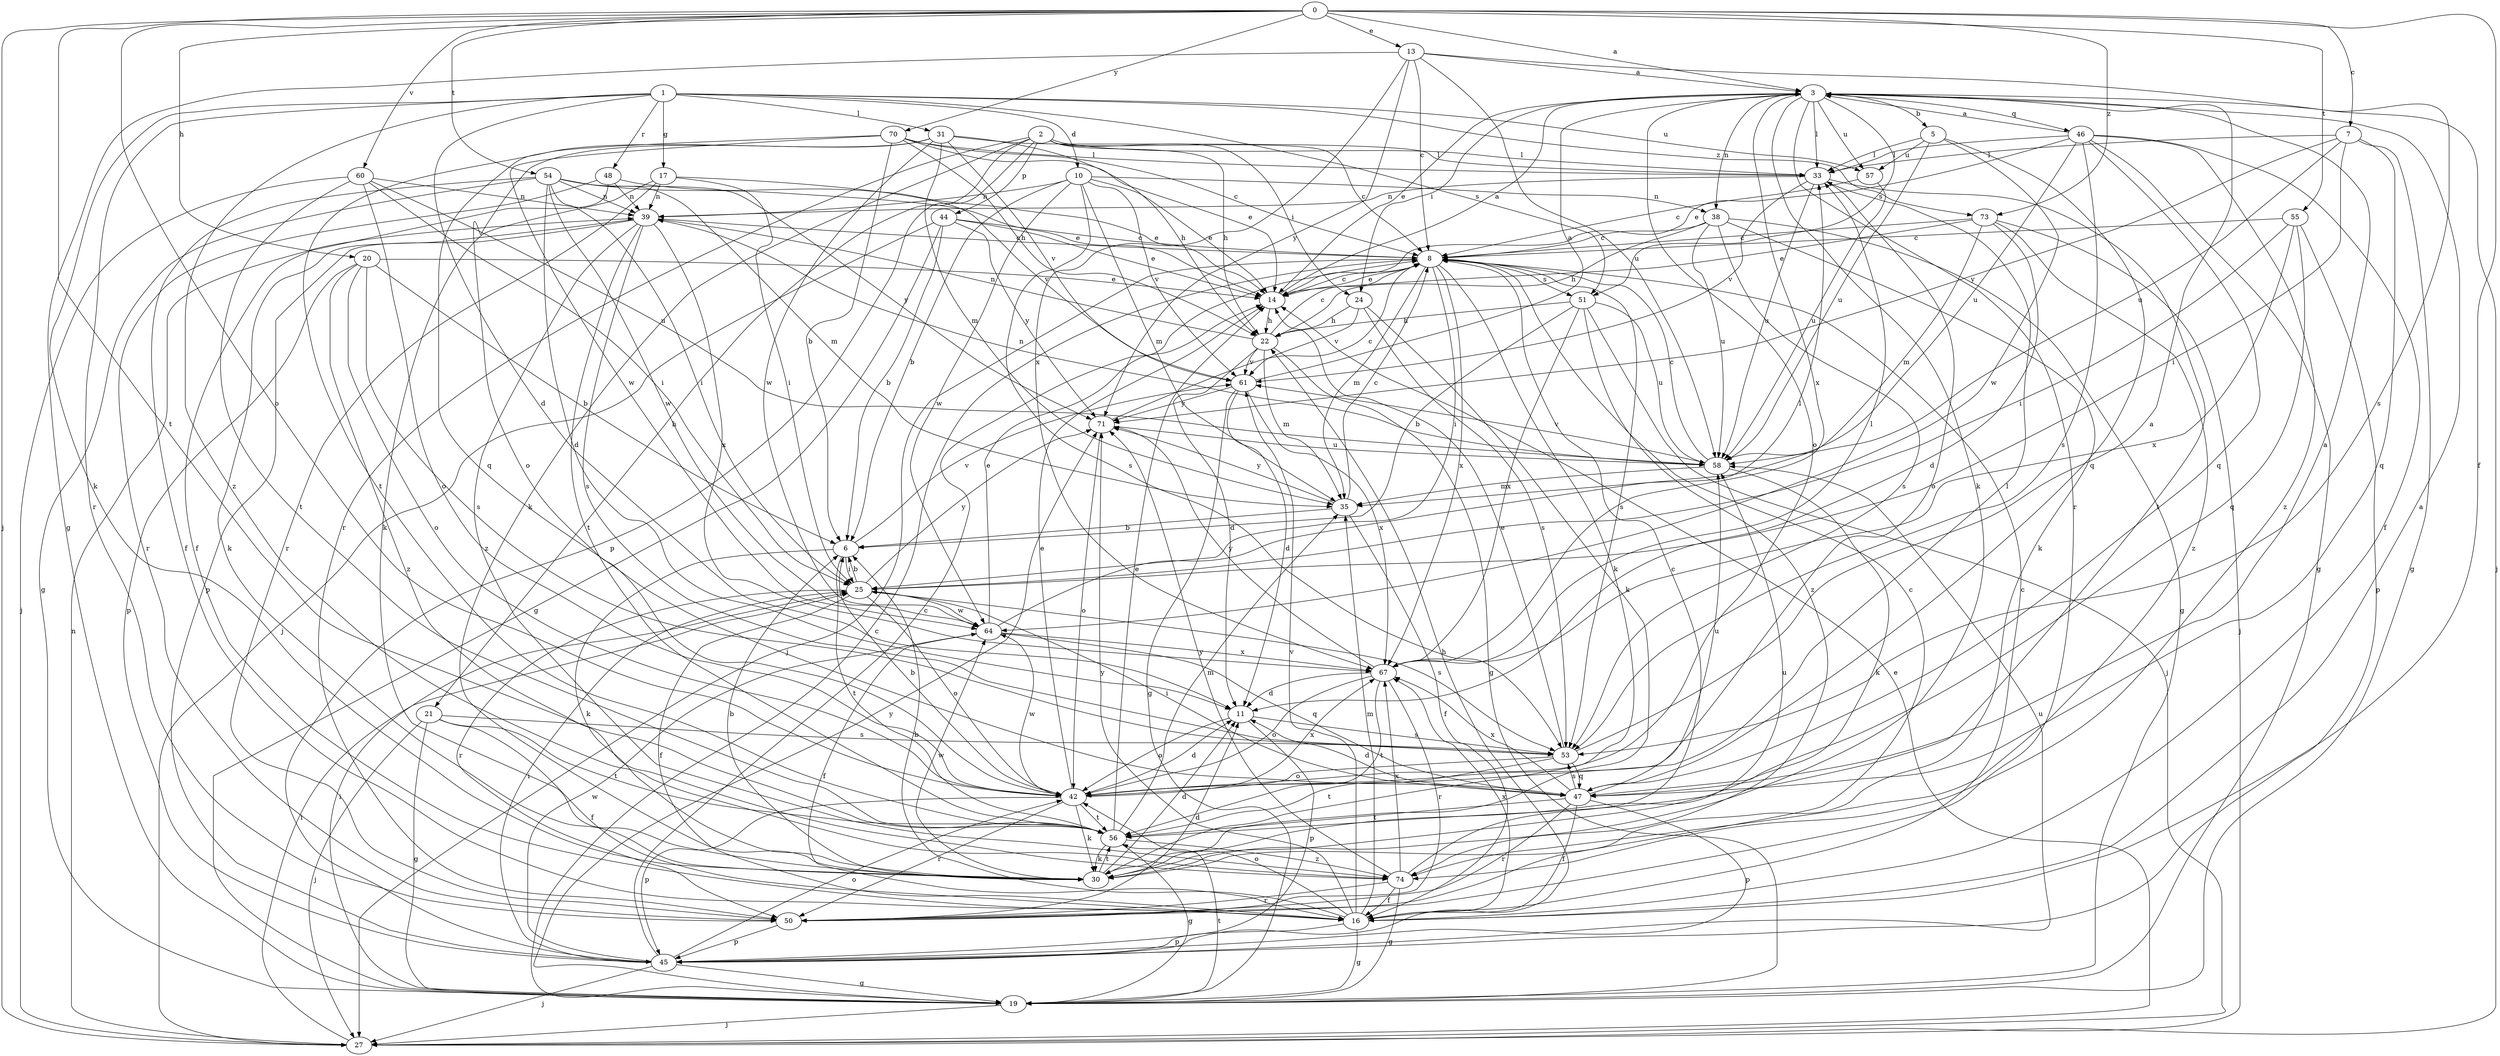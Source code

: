 strict digraph  {
0;
1;
2;
3;
5;
6;
7;
8;
10;
11;
13;
14;
16;
17;
19;
20;
21;
22;
24;
25;
27;
30;
31;
33;
35;
38;
39;
42;
44;
45;
46;
47;
48;
50;
51;
53;
54;
55;
56;
57;
58;
60;
61;
64;
67;
70;
71;
73;
74;
0 -> 3  [label=a];
0 -> 7  [label=c];
0 -> 13  [label=e];
0 -> 16  [label=f];
0 -> 20  [label=h];
0 -> 27  [label=j];
0 -> 42  [label=o];
0 -> 54  [label=t];
0 -> 55  [label=t];
0 -> 56  [label=t];
0 -> 60  [label=v];
0 -> 70  [label=y];
0 -> 73  [label=z];
1 -> 10  [label=d];
1 -> 11  [label=d];
1 -> 17  [label=g];
1 -> 30  [label=k];
1 -> 31  [label=l];
1 -> 48  [label=r];
1 -> 50  [label=r];
1 -> 51  [label=s];
1 -> 57  [label=u];
1 -> 73  [label=z];
1 -> 74  [label=z];
2 -> 8  [label=c];
2 -> 21  [label=h];
2 -> 22  [label=h];
2 -> 24  [label=i];
2 -> 30  [label=k];
2 -> 33  [label=l];
2 -> 44  [label=p];
2 -> 45  [label=p];
2 -> 50  [label=r];
3 -> 5  [label=b];
3 -> 14  [label=e];
3 -> 24  [label=i];
3 -> 27  [label=j];
3 -> 30  [label=k];
3 -> 33  [label=l];
3 -> 38  [label=n];
3 -> 42  [label=o];
3 -> 46  [label=q];
3 -> 50  [label=r];
3 -> 51  [label=s];
3 -> 57  [label=u];
3 -> 67  [label=x];
5 -> 33  [label=l];
5 -> 47  [label=q];
5 -> 57  [label=u];
5 -> 58  [label=u];
5 -> 64  [label=w];
6 -> 25  [label=i];
6 -> 30  [label=k];
6 -> 56  [label=t];
6 -> 61  [label=v];
7 -> 19  [label=g];
7 -> 25  [label=i];
7 -> 33  [label=l];
7 -> 47  [label=q];
7 -> 58  [label=u];
7 -> 71  [label=y];
8 -> 14  [label=e];
8 -> 25  [label=i];
8 -> 27  [label=j];
8 -> 30  [label=k];
8 -> 35  [label=m];
8 -> 51  [label=s];
8 -> 53  [label=s];
8 -> 67  [label=x];
10 -> 6  [label=b];
10 -> 14  [label=e];
10 -> 35  [label=m];
10 -> 38  [label=n];
10 -> 39  [label=n];
10 -> 53  [label=s];
10 -> 61  [label=v];
10 -> 64  [label=w];
11 -> 42  [label=o];
11 -> 45  [label=p];
11 -> 53  [label=s];
13 -> 3  [label=a];
13 -> 8  [label=c];
13 -> 19  [label=g];
13 -> 53  [label=s];
13 -> 58  [label=u];
13 -> 67  [label=x];
13 -> 71  [label=y];
14 -> 3  [label=a];
14 -> 8  [label=c];
14 -> 22  [label=h];
16 -> 3  [label=a];
16 -> 6  [label=b];
16 -> 8  [label=c];
16 -> 19  [label=g];
16 -> 35  [label=m];
16 -> 42  [label=o];
16 -> 45  [label=p];
16 -> 61  [label=v];
16 -> 67  [label=x];
16 -> 71  [label=y];
17 -> 25  [label=i];
17 -> 30  [label=k];
17 -> 39  [label=n];
17 -> 50  [label=r];
17 -> 61  [label=v];
19 -> 8  [label=c];
19 -> 25  [label=i];
19 -> 27  [label=j];
19 -> 56  [label=t];
19 -> 71  [label=y];
20 -> 6  [label=b];
20 -> 14  [label=e];
20 -> 42  [label=o];
20 -> 45  [label=p];
20 -> 53  [label=s];
20 -> 74  [label=z];
21 -> 16  [label=f];
21 -> 19  [label=g];
21 -> 27  [label=j];
21 -> 53  [label=s];
21 -> 56  [label=t];
22 -> 8  [label=c];
22 -> 11  [label=d];
22 -> 19  [label=g];
22 -> 35  [label=m];
22 -> 39  [label=n];
22 -> 61  [label=v];
24 -> 22  [label=h];
24 -> 30  [label=k];
24 -> 53  [label=s];
24 -> 61  [label=v];
25 -> 6  [label=b];
25 -> 16  [label=f];
25 -> 42  [label=o];
25 -> 50  [label=r];
25 -> 53  [label=s];
25 -> 64  [label=w];
25 -> 71  [label=y];
27 -> 14  [label=e];
27 -> 25  [label=i];
27 -> 39  [label=n];
30 -> 6  [label=b];
30 -> 11  [label=d];
30 -> 56  [label=t];
30 -> 58  [label=u];
30 -> 64  [label=w];
31 -> 22  [label=h];
31 -> 33  [label=l];
31 -> 35  [label=m];
31 -> 42  [label=o];
31 -> 56  [label=t];
31 -> 61  [label=v];
31 -> 64  [label=w];
33 -> 39  [label=n];
33 -> 42  [label=o];
33 -> 56  [label=t];
33 -> 58  [label=u];
33 -> 61  [label=v];
35 -> 6  [label=b];
35 -> 8  [label=c];
35 -> 16  [label=f];
35 -> 71  [label=y];
38 -> 8  [label=c];
38 -> 19  [label=g];
38 -> 22  [label=h];
38 -> 30  [label=k];
38 -> 53  [label=s];
38 -> 58  [label=u];
39 -> 8  [label=c];
39 -> 30  [label=k];
39 -> 45  [label=p];
39 -> 53  [label=s];
39 -> 56  [label=t];
39 -> 67  [label=x];
39 -> 74  [label=z];
42 -> 6  [label=b];
42 -> 11  [label=d];
42 -> 14  [label=e];
42 -> 30  [label=k];
42 -> 33  [label=l];
42 -> 45  [label=p];
42 -> 50  [label=r];
42 -> 56  [label=t];
42 -> 64  [label=w];
42 -> 67  [label=x];
44 -> 6  [label=b];
44 -> 8  [label=c];
44 -> 14  [label=e];
44 -> 19  [label=g];
44 -> 27  [label=j];
44 -> 71  [label=y];
45 -> 8  [label=c];
45 -> 19  [label=g];
45 -> 22  [label=h];
45 -> 25  [label=i];
45 -> 27  [label=j];
45 -> 42  [label=o];
45 -> 58  [label=u];
45 -> 64  [label=w];
46 -> 3  [label=a];
46 -> 14  [label=e];
46 -> 16  [label=f];
46 -> 19  [label=g];
46 -> 33  [label=l];
46 -> 47  [label=q];
46 -> 53  [label=s];
46 -> 58  [label=u];
46 -> 74  [label=z];
47 -> 3  [label=a];
47 -> 11  [label=d];
47 -> 16  [label=f];
47 -> 25  [label=i];
47 -> 45  [label=p];
47 -> 50  [label=r];
47 -> 53  [label=s];
47 -> 56  [label=t];
47 -> 58  [label=u];
47 -> 67  [label=x];
48 -> 14  [label=e];
48 -> 16  [label=f];
48 -> 39  [label=n];
48 -> 50  [label=r];
50 -> 8  [label=c];
50 -> 11  [label=d];
50 -> 45  [label=p];
51 -> 6  [label=b];
51 -> 22  [label=h];
51 -> 27  [label=j];
51 -> 58  [label=u];
51 -> 67  [label=x];
51 -> 74  [label=z];
53 -> 3  [label=a];
53 -> 14  [label=e];
53 -> 42  [label=o];
53 -> 47  [label=q];
53 -> 56  [label=t];
54 -> 11  [label=d];
54 -> 14  [label=e];
54 -> 16  [label=f];
54 -> 19  [label=g];
54 -> 25  [label=i];
54 -> 35  [label=m];
54 -> 39  [label=n];
54 -> 64  [label=w];
54 -> 71  [label=y];
55 -> 8  [label=c];
55 -> 25  [label=i];
55 -> 45  [label=p];
55 -> 47  [label=q];
55 -> 67  [label=x];
56 -> 14  [label=e];
56 -> 19  [label=g];
56 -> 30  [label=k];
56 -> 35  [label=m];
56 -> 74  [label=z];
57 -> 8  [label=c];
57 -> 58  [label=u];
58 -> 8  [label=c];
58 -> 30  [label=k];
58 -> 35  [label=m];
58 -> 39  [label=n];
58 -> 61  [label=v];
60 -> 25  [label=i];
60 -> 27  [label=j];
60 -> 39  [label=n];
60 -> 42  [label=o];
60 -> 56  [label=t];
60 -> 58  [label=u];
61 -> 3  [label=a];
61 -> 11  [label=d];
61 -> 19  [label=g];
61 -> 67  [label=x];
61 -> 71  [label=y];
64 -> 14  [label=e];
64 -> 16  [label=f];
64 -> 33  [label=l];
64 -> 47  [label=q];
64 -> 67  [label=x];
67 -> 11  [label=d];
67 -> 33  [label=l];
67 -> 42  [label=o];
67 -> 50  [label=r];
67 -> 56  [label=t];
67 -> 71  [label=y];
70 -> 6  [label=b];
70 -> 8  [label=c];
70 -> 14  [label=e];
70 -> 22  [label=h];
70 -> 33  [label=l];
70 -> 47  [label=q];
70 -> 64  [label=w];
71 -> 8  [label=c];
71 -> 42  [label=o];
71 -> 58  [label=u];
73 -> 8  [label=c];
73 -> 11  [label=d];
73 -> 14  [label=e];
73 -> 27  [label=j];
73 -> 35  [label=m];
73 -> 74  [label=z];
74 -> 8  [label=c];
74 -> 16  [label=f];
74 -> 19  [label=g];
74 -> 50  [label=r];
74 -> 67  [label=x];
74 -> 71  [label=y];
}
